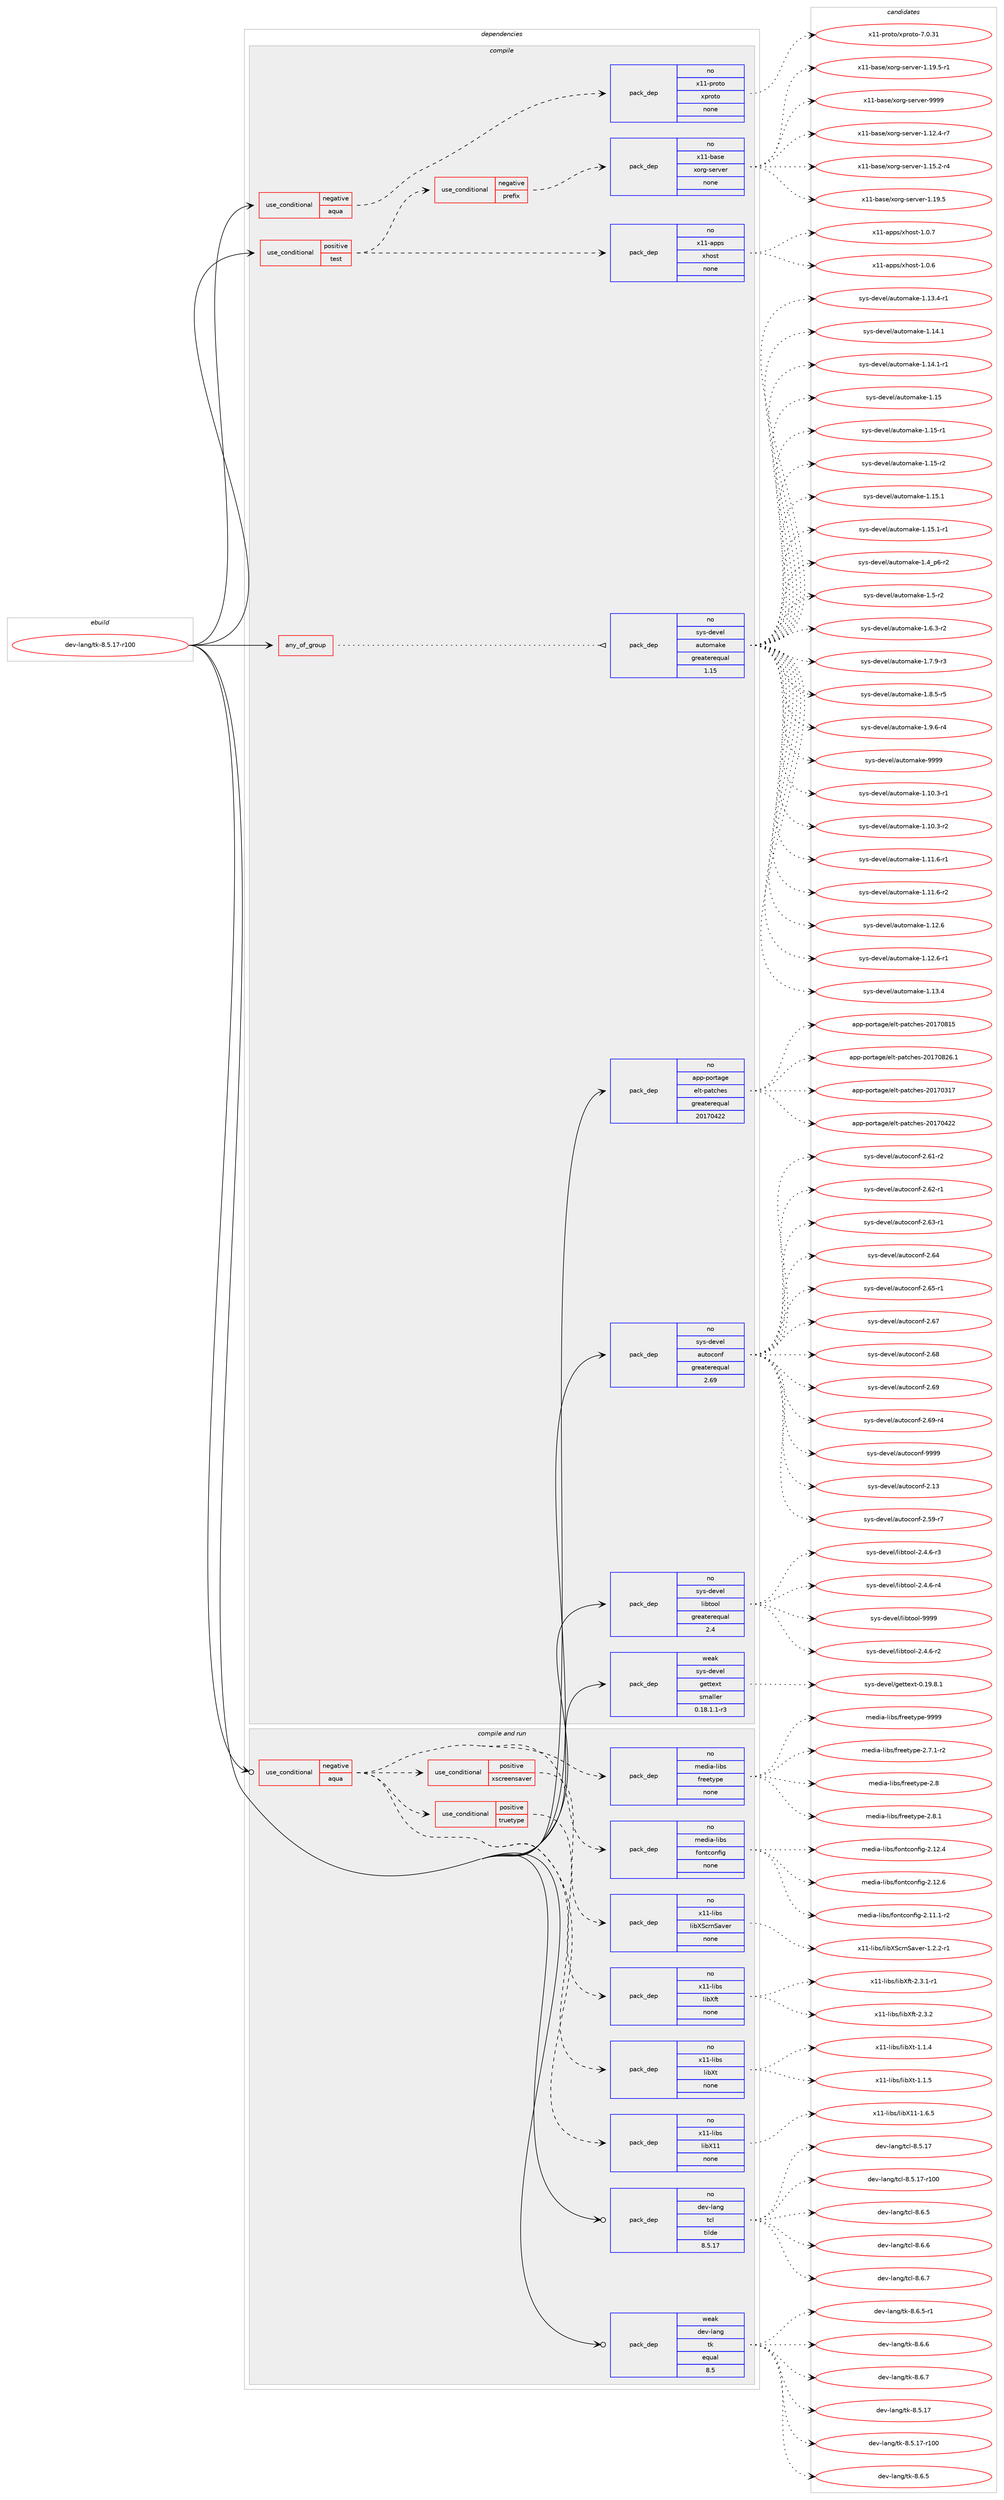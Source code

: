 digraph prolog {

# *************
# Graph options
# *************

newrank=true;
concentrate=true;
compound=true;
graph [rankdir=LR,fontname=Helvetica,fontsize=10,ranksep=1.5];#, ranksep=2.5, nodesep=0.2];
edge  [arrowhead=vee];
node  [fontname=Helvetica,fontsize=10];

# **********
# The ebuild
# **********

subgraph cluster_leftcol {
color=gray;
rank=same;
label=<<i>ebuild</i>>;
id [label="dev-lang/tk-8.5.17-r100", color=red, width=4, href="../dev-lang/tk-8.5.17-r100.svg"];
}

# ****************
# The dependencies
# ****************

subgraph cluster_midcol {
color=gray;
label=<<i>dependencies</i>>;
subgraph cluster_compile {
fillcolor="#eeeeee";
style=filled;
label=<<i>compile</i>>;
subgraph any3160 {
dependency110347 [label=<<TABLE BORDER="0" CELLBORDER="1" CELLSPACING="0" CELLPADDING="4"><TR><TD CELLPADDING="10">any_of_group</TD></TR></TABLE>>, shape=none, color=red];subgraph pack83216 {
dependency110348 [label=<<TABLE BORDER="0" CELLBORDER="1" CELLSPACING="0" CELLPADDING="4" WIDTH="220"><TR><TD ROWSPAN="6" CELLPADDING="30">pack_dep</TD></TR><TR><TD WIDTH="110">no</TD></TR><TR><TD>sys-devel</TD></TR><TR><TD>automake</TD></TR><TR><TD>greaterequal</TD></TR><TR><TD>1.15</TD></TR></TABLE>>, shape=none, color=blue];
}
dependency110347:e -> dependency110348:w [weight=20,style="dotted",arrowhead="oinv"];
}
id:e -> dependency110347:w [weight=20,style="solid",arrowhead="vee"];
subgraph cond23941 {
dependency110349 [label=<<TABLE BORDER="0" CELLBORDER="1" CELLSPACING="0" CELLPADDING="4"><TR><TD ROWSPAN="3" CELLPADDING="10">use_conditional</TD></TR><TR><TD>negative</TD></TR><TR><TD>aqua</TD></TR></TABLE>>, shape=none, color=red];
subgraph pack83217 {
dependency110350 [label=<<TABLE BORDER="0" CELLBORDER="1" CELLSPACING="0" CELLPADDING="4" WIDTH="220"><TR><TD ROWSPAN="6" CELLPADDING="30">pack_dep</TD></TR><TR><TD WIDTH="110">no</TD></TR><TR><TD>x11-proto</TD></TR><TR><TD>xproto</TD></TR><TR><TD>none</TD></TR><TR><TD></TD></TR></TABLE>>, shape=none, color=blue];
}
dependency110349:e -> dependency110350:w [weight=20,style="dashed",arrowhead="vee"];
}
id:e -> dependency110349:w [weight=20,style="solid",arrowhead="vee"];
subgraph cond23942 {
dependency110351 [label=<<TABLE BORDER="0" CELLBORDER="1" CELLSPACING="0" CELLPADDING="4"><TR><TD ROWSPAN="3" CELLPADDING="10">use_conditional</TD></TR><TR><TD>positive</TD></TR><TR><TD>test</TD></TR></TABLE>>, shape=none, color=red];
subgraph cond23943 {
dependency110352 [label=<<TABLE BORDER="0" CELLBORDER="1" CELLSPACING="0" CELLPADDING="4"><TR><TD ROWSPAN="3" CELLPADDING="10">use_conditional</TD></TR><TR><TD>negative</TD></TR><TR><TD>prefix</TD></TR></TABLE>>, shape=none, color=red];
subgraph pack83218 {
dependency110353 [label=<<TABLE BORDER="0" CELLBORDER="1" CELLSPACING="0" CELLPADDING="4" WIDTH="220"><TR><TD ROWSPAN="6" CELLPADDING="30">pack_dep</TD></TR><TR><TD WIDTH="110">no</TD></TR><TR><TD>x11-base</TD></TR><TR><TD>xorg-server</TD></TR><TR><TD>none</TD></TR><TR><TD></TD></TR></TABLE>>, shape=none, color=blue];
}
dependency110352:e -> dependency110353:w [weight=20,style="dashed",arrowhead="vee"];
}
dependency110351:e -> dependency110352:w [weight=20,style="dashed",arrowhead="vee"];
subgraph pack83219 {
dependency110354 [label=<<TABLE BORDER="0" CELLBORDER="1" CELLSPACING="0" CELLPADDING="4" WIDTH="220"><TR><TD ROWSPAN="6" CELLPADDING="30">pack_dep</TD></TR><TR><TD WIDTH="110">no</TD></TR><TR><TD>x11-apps</TD></TR><TR><TD>xhost</TD></TR><TR><TD>none</TD></TR><TR><TD></TD></TR></TABLE>>, shape=none, color=blue];
}
dependency110351:e -> dependency110354:w [weight=20,style="dashed",arrowhead="vee"];
}
id:e -> dependency110351:w [weight=20,style="solid",arrowhead="vee"];
subgraph pack83220 {
dependency110355 [label=<<TABLE BORDER="0" CELLBORDER="1" CELLSPACING="0" CELLPADDING="4" WIDTH="220"><TR><TD ROWSPAN="6" CELLPADDING="30">pack_dep</TD></TR><TR><TD WIDTH="110">no</TD></TR><TR><TD>app-portage</TD></TR><TR><TD>elt-patches</TD></TR><TR><TD>greaterequal</TD></TR><TR><TD>20170422</TD></TR></TABLE>>, shape=none, color=blue];
}
id:e -> dependency110355:w [weight=20,style="solid",arrowhead="vee"];
subgraph pack83221 {
dependency110356 [label=<<TABLE BORDER="0" CELLBORDER="1" CELLSPACING="0" CELLPADDING="4" WIDTH="220"><TR><TD ROWSPAN="6" CELLPADDING="30">pack_dep</TD></TR><TR><TD WIDTH="110">no</TD></TR><TR><TD>sys-devel</TD></TR><TR><TD>autoconf</TD></TR><TR><TD>greaterequal</TD></TR><TR><TD>2.69</TD></TR></TABLE>>, shape=none, color=blue];
}
id:e -> dependency110356:w [weight=20,style="solid",arrowhead="vee"];
subgraph pack83222 {
dependency110357 [label=<<TABLE BORDER="0" CELLBORDER="1" CELLSPACING="0" CELLPADDING="4" WIDTH="220"><TR><TD ROWSPAN="6" CELLPADDING="30">pack_dep</TD></TR><TR><TD WIDTH="110">no</TD></TR><TR><TD>sys-devel</TD></TR><TR><TD>libtool</TD></TR><TR><TD>greaterequal</TD></TR><TR><TD>2.4</TD></TR></TABLE>>, shape=none, color=blue];
}
id:e -> dependency110357:w [weight=20,style="solid",arrowhead="vee"];
subgraph pack83223 {
dependency110358 [label=<<TABLE BORDER="0" CELLBORDER="1" CELLSPACING="0" CELLPADDING="4" WIDTH="220"><TR><TD ROWSPAN="6" CELLPADDING="30">pack_dep</TD></TR><TR><TD WIDTH="110">weak</TD></TR><TR><TD>sys-devel</TD></TR><TR><TD>gettext</TD></TR><TR><TD>smaller</TD></TR><TR><TD>0.18.1.1-r3</TD></TR></TABLE>>, shape=none, color=blue];
}
id:e -> dependency110358:w [weight=20,style="solid",arrowhead="vee"];
}
subgraph cluster_compileandrun {
fillcolor="#eeeeee";
style=filled;
label=<<i>compile and run</i>>;
subgraph cond23944 {
dependency110359 [label=<<TABLE BORDER="0" CELLBORDER="1" CELLSPACING="0" CELLPADDING="4"><TR><TD ROWSPAN="3" CELLPADDING="10">use_conditional</TD></TR><TR><TD>negative</TD></TR><TR><TD>aqua</TD></TR></TABLE>>, shape=none, color=red];
subgraph pack83224 {
dependency110360 [label=<<TABLE BORDER="0" CELLBORDER="1" CELLSPACING="0" CELLPADDING="4" WIDTH="220"><TR><TD ROWSPAN="6" CELLPADDING="30">pack_dep</TD></TR><TR><TD WIDTH="110">no</TD></TR><TR><TD>media-libs</TD></TR><TR><TD>fontconfig</TD></TR><TR><TD>none</TD></TR><TR><TD></TD></TR></TABLE>>, shape=none, color=blue];
}
dependency110359:e -> dependency110360:w [weight=20,style="dashed",arrowhead="vee"];
subgraph pack83225 {
dependency110361 [label=<<TABLE BORDER="0" CELLBORDER="1" CELLSPACING="0" CELLPADDING="4" WIDTH="220"><TR><TD ROWSPAN="6" CELLPADDING="30">pack_dep</TD></TR><TR><TD WIDTH="110">no</TD></TR><TR><TD>media-libs</TD></TR><TR><TD>freetype</TD></TR><TR><TD>none</TD></TR><TR><TD></TD></TR></TABLE>>, shape=none, color=blue];
}
dependency110359:e -> dependency110361:w [weight=20,style="dashed",arrowhead="vee"];
subgraph pack83226 {
dependency110362 [label=<<TABLE BORDER="0" CELLBORDER="1" CELLSPACING="0" CELLPADDING="4" WIDTH="220"><TR><TD ROWSPAN="6" CELLPADDING="30">pack_dep</TD></TR><TR><TD WIDTH="110">no</TD></TR><TR><TD>x11-libs</TD></TR><TR><TD>libX11</TD></TR><TR><TD>none</TD></TR><TR><TD></TD></TR></TABLE>>, shape=none, color=blue];
}
dependency110359:e -> dependency110362:w [weight=20,style="dashed",arrowhead="vee"];
subgraph pack83227 {
dependency110363 [label=<<TABLE BORDER="0" CELLBORDER="1" CELLSPACING="0" CELLPADDING="4" WIDTH="220"><TR><TD ROWSPAN="6" CELLPADDING="30">pack_dep</TD></TR><TR><TD WIDTH="110">no</TD></TR><TR><TD>x11-libs</TD></TR><TR><TD>libXt</TD></TR><TR><TD>none</TD></TR><TR><TD></TD></TR></TABLE>>, shape=none, color=blue];
}
dependency110359:e -> dependency110363:w [weight=20,style="dashed",arrowhead="vee"];
subgraph cond23945 {
dependency110364 [label=<<TABLE BORDER="0" CELLBORDER="1" CELLSPACING="0" CELLPADDING="4"><TR><TD ROWSPAN="3" CELLPADDING="10">use_conditional</TD></TR><TR><TD>positive</TD></TR><TR><TD>truetype</TD></TR></TABLE>>, shape=none, color=red];
subgraph pack83228 {
dependency110365 [label=<<TABLE BORDER="0" CELLBORDER="1" CELLSPACING="0" CELLPADDING="4" WIDTH="220"><TR><TD ROWSPAN="6" CELLPADDING="30">pack_dep</TD></TR><TR><TD WIDTH="110">no</TD></TR><TR><TD>x11-libs</TD></TR><TR><TD>libXft</TD></TR><TR><TD>none</TD></TR><TR><TD></TD></TR></TABLE>>, shape=none, color=blue];
}
dependency110364:e -> dependency110365:w [weight=20,style="dashed",arrowhead="vee"];
}
dependency110359:e -> dependency110364:w [weight=20,style="dashed",arrowhead="vee"];
subgraph cond23946 {
dependency110366 [label=<<TABLE BORDER="0" CELLBORDER="1" CELLSPACING="0" CELLPADDING="4"><TR><TD ROWSPAN="3" CELLPADDING="10">use_conditional</TD></TR><TR><TD>positive</TD></TR><TR><TD>xscreensaver</TD></TR></TABLE>>, shape=none, color=red];
subgraph pack83229 {
dependency110367 [label=<<TABLE BORDER="0" CELLBORDER="1" CELLSPACING="0" CELLPADDING="4" WIDTH="220"><TR><TD ROWSPAN="6" CELLPADDING="30">pack_dep</TD></TR><TR><TD WIDTH="110">no</TD></TR><TR><TD>x11-libs</TD></TR><TR><TD>libXScrnSaver</TD></TR><TR><TD>none</TD></TR><TR><TD></TD></TR></TABLE>>, shape=none, color=blue];
}
dependency110366:e -> dependency110367:w [weight=20,style="dashed",arrowhead="vee"];
}
dependency110359:e -> dependency110366:w [weight=20,style="dashed",arrowhead="vee"];
}
id:e -> dependency110359:w [weight=20,style="solid",arrowhead="odotvee"];
subgraph pack83230 {
dependency110368 [label=<<TABLE BORDER="0" CELLBORDER="1" CELLSPACING="0" CELLPADDING="4" WIDTH="220"><TR><TD ROWSPAN="6" CELLPADDING="30">pack_dep</TD></TR><TR><TD WIDTH="110">no</TD></TR><TR><TD>dev-lang</TD></TR><TR><TD>tcl</TD></TR><TR><TD>tilde</TD></TR><TR><TD>8.5.17</TD></TR></TABLE>>, shape=none, color=blue];
}
id:e -> dependency110368:w [weight=20,style="solid",arrowhead="odotvee"];
subgraph pack83231 {
dependency110369 [label=<<TABLE BORDER="0" CELLBORDER="1" CELLSPACING="0" CELLPADDING="4" WIDTH="220"><TR><TD ROWSPAN="6" CELLPADDING="30">pack_dep</TD></TR><TR><TD WIDTH="110">weak</TD></TR><TR><TD>dev-lang</TD></TR><TR><TD>tk</TD></TR><TR><TD>equal</TD></TR><TR><TD>8.5</TD></TR></TABLE>>, shape=none, color=blue];
}
id:e -> dependency110369:w [weight=20,style="solid",arrowhead="odotvee"];
}
subgraph cluster_run {
fillcolor="#eeeeee";
style=filled;
label=<<i>run</i>>;
}
}

# **************
# The candidates
# **************

subgraph cluster_choices {
rank=same;
color=gray;
label=<<i>candidates</i>>;

subgraph choice83216 {
color=black;
nodesep=1;
choice11512111545100101118101108479711711611110997107101454946494846514511449 [label="sys-devel/automake-1.10.3-r1", color=red, width=4,href="../sys-devel/automake-1.10.3-r1.svg"];
choice11512111545100101118101108479711711611110997107101454946494846514511450 [label="sys-devel/automake-1.10.3-r2", color=red, width=4,href="../sys-devel/automake-1.10.3-r2.svg"];
choice11512111545100101118101108479711711611110997107101454946494946544511449 [label="sys-devel/automake-1.11.6-r1", color=red, width=4,href="../sys-devel/automake-1.11.6-r1.svg"];
choice11512111545100101118101108479711711611110997107101454946494946544511450 [label="sys-devel/automake-1.11.6-r2", color=red, width=4,href="../sys-devel/automake-1.11.6-r2.svg"];
choice1151211154510010111810110847971171161111099710710145494649504654 [label="sys-devel/automake-1.12.6", color=red, width=4,href="../sys-devel/automake-1.12.6.svg"];
choice11512111545100101118101108479711711611110997107101454946495046544511449 [label="sys-devel/automake-1.12.6-r1", color=red, width=4,href="../sys-devel/automake-1.12.6-r1.svg"];
choice1151211154510010111810110847971171161111099710710145494649514652 [label="sys-devel/automake-1.13.4", color=red, width=4,href="../sys-devel/automake-1.13.4.svg"];
choice11512111545100101118101108479711711611110997107101454946495146524511449 [label="sys-devel/automake-1.13.4-r1", color=red, width=4,href="../sys-devel/automake-1.13.4-r1.svg"];
choice1151211154510010111810110847971171161111099710710145494649524649 [label="sys-devel/automake-1.14.1", color=red, width=4,href="../sys-devel/automake-1.14.1.svg"];
choice11512111545100101118101108479711711611110997107101454946495246494511449 [label="sys-devel/automake-1.14.1-r1", color=red, width=4,href="../sys-devel/automake-1.14.1-r1.svg"];
choice115121115451001011181011084797117116111109971071014549464953 [label="sys-devel/automake-1.15", color=red, width=4,href="../sys-devel/automake-1.15.svg"];
choice1151211154510010111810110847971171161111099710710145494649534511449 [label="sys-devel/automake-1.15-r1", color=red, width=4,href="../sys-devel/automake-1.15-r1.svg"];
choice1151211154510010111810110847971171161111099710710145494649534511450 [label="sys-devel/automake-1.15-r2", color=red, width=4,href="../sys-devel/automake-1.15-r2.svg"];
choice1151211154510010111810110847971171161111099710710145494649534649 [label="sys-devel/automake-1.15.1", color=red, width=4,href="../sys-devel/automake-1.15.1.svg"];
choice11512111545100101118101108479711711611110997107101454946495346494511449 [label="sys-devel/automake-1.15.1-r1", color=red, width=4,href="../sys-devel/automake-1.15.1-r1.svg"];
choice115121115451001011181011084797117116111109971071014549465295112544511450 [label="sys-devel/automake-1.4_p6-r2", color=red, width=4,href="../sys-devel/automake-1.4_p6-r2.svg"];
choice11512111545100101118101108479711711611110997107101454946534511450 [label="sys-devel/automake-1.5-r2", color=red, width=4,href="../sys-devel/automake-1.5-r2.svg"];
choice115121115451001011181011084797117116111109971071014549465446514511450 [label="sys-devel/automake-1.6.3-r2", color=red, width=4,href="../sys-devel/automake-1.6.3-r2.svg"];
choice115121115451001011181011084797117116111109971071014549465546574511451 [label="sys-devel/automake-1.7.9-r3", color=red, width=4,href="../sys-devel/automake-1.7.9-r3.svg"];
choice115121115451001011181011084797117116111109971071014549465646534511453 [label="sys-devel/automake-1.8.5-r5", color=red, width=4,href="../sys-devel/automake-1.8.5-r5.svg"];
choice115121115451001011181011084797117116111109971071014549465746544511452 [label="sys-devel/automake-1.9.6-r4", color=red, width=4,href="../sys-devel/automake-1.9.6-r4.svg"];
choice115121115451001011181011084797117116111109971071014557575757 [label="sys-devel/automake-9999", color=red, width=4,href="../sys-devel/automake-9999.svg"];
dependency110348:e -> choice11512111545100101118101108479711711611110997107101454946494846514511449:w [style=dotted,weight="100"];
dependency110348:e -> choice11512111545100101118101108479711711611110997107101454946494846514511450:w [style=dotted,weight="100"];
dependency110348:e -> choice11512111545100101118101108479711711611110997107101454946494946544511449:w [style=dotted,weight="100"];
dependency110348:e -> choice11512111545100101118101108479711711611110997107101454946494946544511450:w [style=dotted,weight="100"];
dependency110348:e -> choice1151211154510010111810110847971171161111099710710145494649504654:w [style=dotted,weight="100"];
dependency110348:e -> choice11512111545100101118101108479711711611110997107101454946495046544511449:w [style=dotted,weight="100"];
dependency110348:e -> choice1151211154510010111810110847971171161111099710710145494649514652:w [style=dotted,weight="100"];
dependency110348:e -> choice11512111545100101118101108479711711611110997107101454946495146524511449:w [style=dotted,weight="100"];
dependency110348:e -> choice1151211154510010111810110847971171161111099710710145494649524649:w [style=dotted,weight="100"];
dependency110348:e -> choice11512111545100101118101108479711711611110997107101454946495246494511449:w [style=dotted,weight="100"];
dependency110348:e -> choice115121115451001011181011084797117116111109971071014549464953:w [style=dotted,weight="100"];
dependency110348:e -> choice1151211154510010111810110847971171161111099710710145494649534511449:w [style=dotted,weight="100"];
dependency110348:e -> choice1151211154510010111810110847971171161111099710710145494649534511450:w [style=dotted,weight="100"];
dependency110348:e -> choice1151211154510010111810110847971171161111099710710145494649534649:w [style=dotted,weight="100"];
dependency110348:e -> choice11512111545100101118101108479711711611110997107101454946495346494511449:w [style=dotted,weight="100"];
dependency110348:e -> choice115121115451001011181011084797117116111109971071014549465295112544511450:w [style=dotted,weight="100"];
dependency110348:e -> choice11512111545100101118101108479711711611110997107101454946534511450:w [style=dotted,weight="100"];
dependency110348:e -> choice115121115451001011181011084797117116111109971071014549465446514511450:w [style=dotted,weight="100"];
dependency110348:e -> choice115121115451001011181011084797117116111109971071014549465546574511451:w [style=dotted,weight="100"];
dependency110348:e -> choice115121115451001011181011084797117116111109971071014549465646534511453:w [style=dotted,weight="100"];
dependency110348:e -> choice115121115451001011181011084797117116111109971071014549465746544511452:w [style=dotted,weight="100"];
dependency110348:e -> choice115121115451001011181011084797117116111109971071014557575757:w [style=dotted,weight="100"];
}
subgraph choice83217 {
color=black;
nodesep=1;
choice1204949451121141111161114712011211411111611145554648465149 [label="x11-proto/xproto-7.0.31", color=red, width=4,href="../x11-proto/xproto-7.0.31.svg"];
dependency110350:e -> choice1204949451121141111161114712011211411111611145554648465149:w [style=dotted,weight="100"];
}
subgraph choice83218 {
color=black;
nodesep=1;
choice12049494598971151014712011111410345115101114118101114454946495046524511455 [label="x11-base/xorg-server-1.12.4-r7", color=red, width=4,href="../x11-base/xorg-server-1.12.4-r7.svg"];
choice12049494598971151014712011111410345115101114118101114454946495346504511452 [label="x11-base/xorg-server-1.15.2-r4", color=red, width=4,href="../x11-base/xorg-server-1.15.2-r4.svg"];
choice1204949459897115101471201111141034511510111411810111445494649574653 [label="x11-base/xorg-server-1.19.5", color=red, width=4,href="../x11-base/xorg-server-1.19.5.svg"];
choice12049494598971151014712011111410345115101114118101114454946495746534511449 [label="x11-base/xorg-server-1.19.5-r1", color=red, width=4,href="../x11-base/xorg-server-1.19.5-r1.svg"];
choice120494945989711510147120111114103451151011141181011144557575757 [label="x11-base/xorg-server-9999", color=red, width=4,href="../x11-base/xorg-server-9999.svg"];
dependency110353:e -> choice12049494598971151014712011111410345115101114118101114454946495046524511455:w [style=dotted,weight="100"];
dependency110353:e -> choice12049494598971151014712011111410345115101114118101114454946495346504511452:w [style=dotted,weight="100"];
dependency110353:e -> choice1204949459897115101471201111141034511510111411810111445494649574653:w [style=dotted,weight="100"];
dependency110353:e -> choice12049494598971151014712011111410345115101114118101114454946495746534511449:w [style=dotted,weight="100"];
dependency110353:e -> choice120494945989711510147120111114103451151011141181011144557575757:w [style=dotted,weight="100"];
}
subgraph choice83219 {
color=black;
nodesep=1;
choice1204949459711211211547120104111115116454946484654 [label="x11-apps/xhost-1.0.6", color=red, width=4,href="../x11-apps/xhost-1.0.6.svg"];
choice1204949459711211211547120104111115116454946484655 [label="x11-apps/xhost-1.0.7", color=red, width=4,href="../x11-apps/xhost-1.0.7.svg"];
dependency110354:e -> choice1204949459711211211547120104111115116454946484654:w [style=dotted,weight="100"];
dependency110354:e -> choice1204949459711211211547120104111115116454946484655:w [style=dotted,weight="100"];
}
subgraph choice83220 {
color=black;
nodesep=1;
choice97112112451121111141169710310147101108116451129711699104101115455048495548514955 [label="app-portage/elt-patches-20170317", color=red, width=4,href="../app-portage/elt-patches-20170317.svg"];
choice97112112451121111141169710310147101108116451129711699104101115455048495548525050 [label="app-portage/elt-patches-20170422", color=red, width=4,href="../app-portage/elt-patches-20170422.svg"];
choice97112112451121111141169710310147101108116451129711699104101115455048495548564953 [label="app-portage/elt-patches-20170815", color=red, width=4,href="../app-portage/elt-patches-20170815.svg"];
choice971121124511211111411697103101471011081164511297116991041011154550484955485650544649 [label="app-portage/elt-patches-20170826.1", color=red, width=4,href="../app-portage/elt-patches-20170826.1.svg"];
dependency110355:e -> choice97112112451121111141169710310147101108116451129711699104101115455048495548514955:w [style=dotted,weight="100"];
dependency110355:e -> choice97112112451121111141169710310147101108116451129711699104101115455048495548525050:w [style=dotted,weight="100"];
dependency110355:e -> choice97112112451121111141169710310147101108116451129711699104101115455048495548564953:w [style=dotted,weight="100"];
dependency110355:e -> choice971121124511211111411697103101471011081164511297116991041011154550484955485650544649:w [style=dotted,weight="100"];
}
subgraph choice83221 {
color=black;
nodesep=1;
choice115121115451001011181011084797117116111991111101024550464951 [label="sys-devel/autoconf-2.13", color=red, width=4,href="../sys-devel/autoconf-2.13.svg"];
choice1151211154510010111810110847971171161119911111010245504653574511455 [label="sys-devel/autoconf-2.59-r7", color=red, width=4,href="../sys-devel/autoconf-2.59-r7.svg"];
choice1151211154510010111810110847971171161119911111010245504654494511450 [label="sys-devel/autoconf-2.61-r2", color=red, width=4,href="../sys-devel/autoconf-2.61-r2.svg"];
choice1151211154510010111810110847971171161119911111010245504654504511449 [label="sys-devel/autoconf-2.62-r1", color=red, width=4,href="../sys-devel/autoconf-2.62-r1.svg"];
choice1151211154510010111810110847971171161119911111010245504654514511449 [label="sys-devel/autoconf-2.63-r1", color=red, width=4,href="../sys-devel/autoconf-2.63-r1.svg"];
choice115121115451001011181011084797117116111991111101024550465452 [label="sys-devel/autoconf-2.64", color=red, width=4,href="../sys-devel/autoconf-2.64.svg"];
choice1151211154510010111810110847971171161119911111010245504654534511449 [label="sys-devel/autoconf-2.65-r1", color=red, width=4,href="../sys-devel/autoconf-2.65-r1.svg"];
choice115121115451001011181011084797117116111991111101024550465455 [label="sys-devel/autoconf-2.67", color=red, width=4,href="../sys-devel/autoconf-2.67.svg"];
choice115121115451001011181011084797117116111991111101024550465456 [label="sys-devel/autoconf-2.68", color=red, width=4,href="../sys-devel/autoconf-2.68.svg"];
choice115121115451001011181011084797117116111991111101024550465457 [label="sys-devel/autoconf-2.69", color=red, width=4,href="../sys-devel/autoconf-2.69.svg"];
choice1151211154510010111810110847971171161119911111010245504654574511452 [label="sys-devel/autoconf-2.69-r4", color=red, width=4,href="../sys-devel/autoconf-2.69-r4.svg"];
choice115121115451001011181011084797117116111991111101024557575757 [label="sys-devel/autoconf-9999", color=red, width=4,href="../sys-devel/autoconf-9999.svg"];
dependency110356:e -> choice115121115451001011181011084797117116111991111101024550464951:w [style=dotted,weight="100"];
dependency110356:e -> choice1151211154510010111810110847971171161119911111010245504653574511455:w [style=dotted,weight="100"];
dependency110356:e -> choice1151211154510010111810110847971171161119911111010245504654494511450:w [style=dotted,weight="100"];
dependency110356:e -> choice1151211154510010111810110847971171161119911111010245504654504511449:w [style=dotted,weight="100"];
dependency110356:e -> choice1151211154510010111810110847971171161119911111010245504654514511449:w [style=dotted,weight="100"];
dependency110356:e -> choice115121115451001011181011084797117116111991111101024550465452:w [style=dotted,weight="100"];
dependency110356:e -> choice1151211154510010111810110847971171161119911111010245504654534511449:w [style=dotted,weight="100"];
dependency110356:e -> choice115121115451001011181011084797117116111991111101024550465455:w [style=dotted,weight="100"];
dependency110356:e -> choice115121115451001011181011084797117116111991111101024550465456:w [style=dotted,weight="100"];
dependency110356:e -> choice115121115451001011181011084797117116111991111101024550465457:w [style=dotted,weight="100"];
dependency110356:e -> choice1151211154510010111810110847971171161119911111010245504654574511452:w [style=dotted,weight="100"];
dependency110356:e -> choice115121115451001011181011084797117116111991111101024557575757:w [style=dotted,weight="100"];
}
subgraph choice83222 {
color=black;
nodesep=1;
choice1151211154510010111810110847108105981161111111084550465246544511450 [label="sys-devel/libtool-2.4.6-r2", color=red, width=4,href="../sys-devel/libtool-2.4.6-r2.svg"];
choice1151211154510010111810110847108105981161111111084550465246544511451 [label="sys-devel/libtool-2.4.6-r3", color=red, width=4,href="../sys-devel/libtool-2.4.6-r3.svg"];
choice1151211154510010111810110847108105981161111111084550465246544511452 [label="sys-devel/libtool-2.4.6-r4", color=red, width=4,href="../sys-devel/libtool-2.4.6-r4.svg"];
choice1151211154510010111810110847108105981161111111084557575757 [label="sys-devel/libtool-9999", color=red, width=4,href="../sys-devel/libtool-9999.svg"];
dependency110357:e -> choice1151211154510010111810110847108105981161111111084550465246544511450:w [style=dotted,weight="100"];
dependency110357:e -> choice1151211154510010111810110847108105981161111111084550465246544511451:w [style=dotted,weight="100"];
dependency110357:e -> choice1151211154510010111810110847108105981161111111084550465246544511452:w [style=dotted,weight="100"];
dependency110357:e -> choice1151211154510010111810110847108105981161111111084557575757:w [style=dotted,weight="100"];
}
subgraph choice83223 {
color=black;
nodesep=1;
choice1151211154510010111810110847103101116116101120116454846495746564649 [label="sys-devel/gettext-0.19.8.1", color=red, width=4,href="../sys-devel/gettext-0.19.8.1.svg"];
dependency110358:e -> choice1151211154510010111810110847103101116116101120116454846495746564649:w [style=dotted,weight="100"];
}
subgraph choice83224 {
color=black;
nodesep=1;
choice1091011001059745108105981154710211111011699111110102105103455046494946494511450 [label="media-libs/fontconfig-2.11.1-r2", color=red, width=4,href="../media-libs/fontconfig-2.11.1-r2.svg"];
choice109101100105974510810598115471021111101169911111010210510345504649504652 [label="media-libs/fontconfig-2.12.4", color=red, width=4,href="../media-libs/fontconfig-2.12.4.svg"];
choice109101100105974510810598115471021111101169911111010210510345504649504654 [label="media-libs/fontconfig-2.12.6", color=red, width=4,href="../media-libs/fontconfig-2.12.6.svg"];
dependency110360:e -> choice1091011001059745108105981154710211111011699111110102105103455046494946494511450:w [style=dotted,weight="100"];
dependency110360:e -> choice109101100105974510810598115471021111101169911111010210510345504649504652:w [style=dotted,weight="100"];
dependency110360:e -> choice109101100105974510810598115471021111101169911111010210510345504649504654:w [style=dotted,weight="100"];
}
subgraph choice83225 {
color=black;
nodesep=1;
choice109101100105974510810598115471021141011011161211121014550465546494511450 [label="media-libs/freetype-2.7.1-r2", color=red, width=4,href="../media-libs/freetype-2.7.1-r2.svg"];
choice1091011001059745108105981154710211410110111612111210145504656 [label="media-libs/freetype-2.8", color=red, width=4,href="../media-libs/freetype-2.8.svg"];
choice10910110010597451081059811547102114101101116121112101455046564649 [label="media-libs/freetype-2.8.1", color=red, width=4,href="../media-libs/freetype-2.8.1.svg"];
choice109101100105974510810598115471021141011011161211121014557575757 [label="media-libs/freetype-9999", color=red, width=4,href="../media-libs/freetype-9999.svg"];
dependency110361:e -> choice109101100105974510810598115471021141011011161211121014550465546494511450:w [style=dotted,weight="100"];
dependency110361:e -> choice1091011001059745108105981154710211410110111612111210145504656:w [style=dotted,weight="100"];
dependency110361:e -> choice10910110010597451081059811547102114101101116121112101455046564649:w [style=dotted,weight="100"];
dependency110361:e -> choice109101100105974510810598115471021141011011161211121014557575757:w [style=dotted,weight="100"];
}
subgraph choice83226 {
color=black;
nodesep=1;
choice120494945108105981154710810598884949454946544653 [label="x11-libs/libX11-1.6.5", color=red, width=4,href="../x11-libs/libX11-1.6.5.svg"];
dependency110362:e -> choice120494945108105981154710810598884949454946544653:w [style=dotted,weight="100"];
}
subgraph choice83227 {
color=black;
nodesep=1;
choice12049494510810598115471081059888116454946494652 [label="x11-libs/libXt-1.1.4", color=red, width=4,href="../x11-libs/libXt-1.1.4.svg"];
choice12049494510810598115471081059888116454946494653 [label="x11-libs/libXt-1.1.5", color=red, width=4,href="../x11-libs/libXt-1.1.5.svg"];
dependency110363:e -> choice12049494510810598115471081059888116454946494652:w [style=dotted,weight="100"];
dependency110363:e -> choice12049494510810598115471081059888116454946494653:w [style=dotted,weight="100"];
}
subgraph choice83228 {
color=black;
nodesep=1;
choice120494945108105981154710810598881021164550465146494511449 [label="x11-libs/libXft-2.3.1-r1", color=red, width=4,href="../x11-libs/libXft-2.3.1-r1.svg"];
choice12049494510810598115471081059888102116455046514650 [label="x11-libs/libXft-2.3.2", color=red, width=4,href="../x11-libs/libXft-2.3.2.svg"];
dependency110365:e -> choice120494945108105981154710810598881021164550465146494511449:w [style=dotted,weight="100"];
dependency110365:e -> choice12049494510810598115471081059888102116455046514650:w [style=dotted,weight="100"];
}
subgraph choice83229 {
color=black;
nodesep=1;
choice12049494510810598115471081059888839911411083971181011144549465046504511449 [label="x11-libs/libXScrnSaver-1.2.2-r1", color=red, width=4,href="../x11-libs/libXScrnSaver-1.2.2-r1.svg"];
dependency110367:e -> choice12049494510810598115471081059888839911411083971181011144549465046504511449:w [style=dotted,weight="100"];
}
subgraph choice83230 {
color=black;
nodesep=1;
choice1001011184510897110103471169910845564653464955 [label="dev-lang/tcl-8.5.17", color=red, width=4,href="../dev-lang/tcl-8.5.17.svg"];
choice100101118451089711010347116991084556465346495545114494848 [label="dev-lang/tcl-8.5.17-r100", color=red, width=4,href="../dev-lang/tcl-8.5.17-r100.svg"];
choice10010111845108971101034711699108455646544653 [label="dev-lang/tcl-8.6.5", color=red, width=4,href="../dev-lang/tcl-8.6.5.svg"];
choice10010111845108971101034711699108455646544654 [label="dev-lang/tcl-8.6.6", color=red, width=4,href="../dev-lang/tcl-8.6.6.svg"];
choice10010111845108971101034711699108455646544655 [label="dev-lang/tcl-8.6.7", color=red, width=4,href="../dev-lang/tcl-8.6.7.svg"];
dependency110368:e -> choice1001011184510897110103471169910845564653464955:w [style=dotted,weight="100"];
dependency110368:e -> choice100101118451089711010347116991084556465346495545114494848:w [style=dotted,weight="100"];
dependency110368:e -> choice10010111845108971101034711699108455646544653:w [style=dotted,weight="100"];
dependency110368:e -> choice10010111845108971101034711699108455646544654:w [style=dotted,weight="100"];
dependency110368:e -> choice10010111845108971101034711699108455646544655:w [style=dotted,weight="100"];
}
subgraph choice83231 {
color=black;
nodesep=1;
choice10010111845108971101034711610745564653464955 [label="dev-lang/tk-8.5.17", color=red, width=4,href="../dev-lang/tk-8.5.17.svg"];
choice1001011184510897110103471161074556465346495545114494848 [label="dev-lang/tk-8.5.17-r100", color=red, width=4,href="../dev-lang/tk-8.5.17-r100.svg"];
choice100101118451089711010347116107455646544653 [label="dev-lang/tk-8.6.5", color=red, width=4,href="../dev-lang/tk-8.6.5.svg"];
choice1001011184510897110103471161074556465446534511449 [label="dev-lang/tk-8.6.5-r1", color=red, width=4,href="../dev-lang/tk-8.6.5-r1.svg"];
choice100101118451089711010347116107455646544654 [label="dev-lang/tk-8.6.6", color=red, width=4,href="../dev-lang/tk-8.6.6.svg"];
choice100101118451089711010347116107455646544655 [label="dev-lang/tk-8.6.7", color=red, width=4,href="../dev-lang/tk-8.6.7.svg"];
dependency110369:e -> choice10010111845108971101034711610745564653464955:w [style=dotted,weight="100"];
dependency110369:e -> choice1001011184510897110103471161074556465346495545114494848:w [style=dotted,weight="100"];
dependency110369:e -> choice100101118451089711010347116107455646544653:w [style=dotted,weight="100"];
dependency110369:e -> choice1001011184510897110103471161074556465446534511449:w [style=dotted,weight="100"];
dependency110369:e -> choice100101118451089711010347116107455646544654:w [style=dotted,weight="100"];
dependency110369:e -> choice100101118451089711010347116107455646544655:w [style=dotted,weight="100"];
}
}

}
